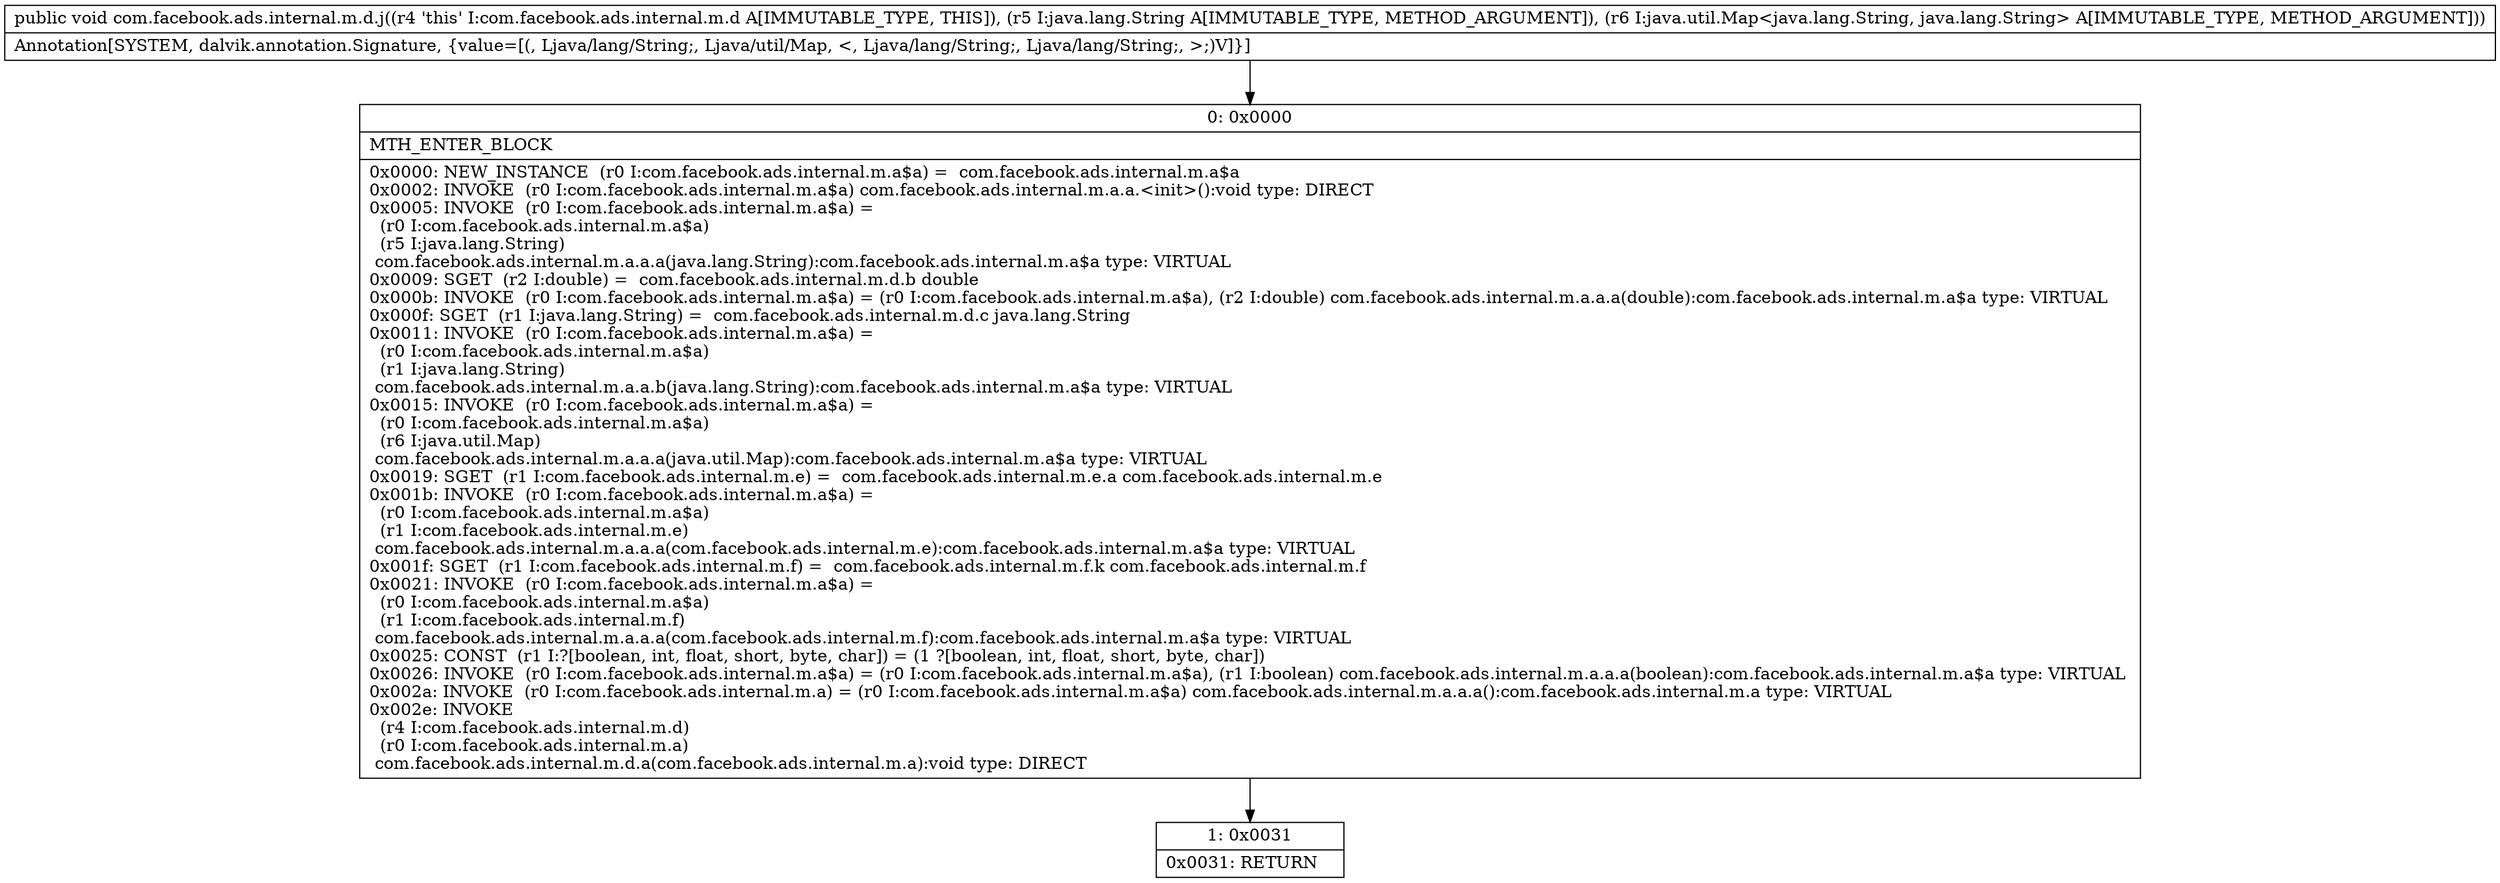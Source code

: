 digraph "CFG forcom.facebook.ads.internal.m.d.j(Ljava\/lang\/String;Ljava\/util\/Map;)V" {
Node_0 [shape=record,label="{0\:\ 0x0000|MTH_ENTER_BLOCK\l|0x0000: NEW_INSTANCE  (r0 I:com.facebook.ads.internal.m.a$a) =  com.facebook.ads.internal.m.a$a \l0x0002: INVOKE  (r0 I:com.facebook.ads.internal.m.a$a) com.facebook.ads.internal.m.a.a.\<init\>():void type: DIRECT \l0x0005: INVOKE  (r0 I:com.facebook.ads.internal.m.a$a) = \l  (r0 I:com.facebook.ads.internal.m.a$a)\l  (r5 I:java.lang.String)\l com.facebook.ads.internal.m.a.a.a(java.lang.String):com.facebook.ads.internal.m.a$a type: VIRTUAL \l0x0009: SGET  (r2 I:double) =  com.facebook.ads.internal.m.d.b double \l0x000b: INVOKE  (r0 I:com.facebook.ads.internal.m.a$a) = (r0 I:com.facebook.ads.internal.m.a$a), (r2 I:double) com.facebook.ads.internal.m.a.a.a(double):com.facebook.ads.internal.m.a$a type: VIRTUAL \l0x000f: SGET  (r1 I:java.lang.String) =  com.facebook.ads.internal.m.d.c java.lang.String \l0x0011: INVOKE  (r0 I:com.facebook.ads.internal.m.a$a) = \l  (r0 I:com.facebook.ads.internal.m.a$a)\l  (r1 I:java.lang.String)\l com.facebook.ads.internal.m.a.a.b(java.lang.String):com.facebook.ads.internal.m.a$a type: VIRTUAL \l0x0015: INVOKE  (r0 I:com.facebook.ads.internal.m.a$a) = \l  (r0 I:com.facebook.ads.internal.m.a$a)\l  (r6 I:java.util.Map)\l com.facebook.ads.internal.m.a.a.a(java.util.Map):com.facebook.ads.internal.m.a$a type: VIRTUAL \l0x0019: SGET  (r1 I:com.facebook.ads.internal.m.e) =  com.facebook.ads.internal.m.e.a com.facebook.ads.internal.m.e \l0x001b: INVOKE  (r0 I:com.facebook.ads.internal.m.a$a) = \l  (r0 I:com.facebook.ads.internal.m.a$a)\l  (r1 I:com.facebook.ads.internal.m.e)\l com.facebook.ads.internal.m.a.a.a(com.facebook.ads.internal.m.e):com.facebook.ads.internal.m.a$a type: VIRTUAL \l0x001f: SGET  (r1 I:com.facebook.ads.internal.m.f) =  com.facebook.ads.internal.m.f.k com.facebook.ads.internal.m.f \l0x0021: INVOKE  (r0 I:com.facebook.ads.internal.m.a$a) = \l  (r0 I:com.facebook.ads.internal.m.a$a)\l  (r1 I:com.facebook.ads.internal.m.f)\l com.facebook.ads.internal.m.a.a.a(com.facebook.ads.internal.m.f):com.facebook.ads.internal.m.a$a type: VIRTUAL \l0x0025: CONST  (r1 I:?[boolean, int, float, short, byte, char]) = (1 ?[boolean, int, float, short, byte, char]) \l0x0026: INVOKE  (r0 I:com.facebook.ads.internal.m.a$a) = (r0 I:com.facebook.ads.internal.m.a$a), (r1 I:boolean) com.facebook.ads.internal.m.a.a.a(boolean):com.facebook.ads.internal.m.a$a type: VIRTUAL \l0x002a: INVOKE  (r0 I:com.facebook.ads.internal.m.a) = (r0 I:com.facebook.ads.internal.m.a$a) com.facebook.ads.internal.m.a.a.a():com.facebook.ads.internal.m.a type: VIRTUAL \l0x002e: INVOKE  \l  (r4 I:com.facebook.ads.internal.m.d)\l  (r0 I:com.facebook.ads.internal.m.a)\l com.facebook.ads.internal.m.d.a(com.facebook.ads.internal.m.a):void type: DIRECT \l}"];
Node_1 [shape=record,label="{1\:\ 0x0031|0x0031: RETURN   \l}"];
MethodNode[shape=record,label="{public void com.facebook.ads.internal.m.d.j((r4 'this' I:com.facebook.ads.internal.m.d A[IMMUTABLE_TYPE, THIS]), (r5 I:java.lang.String A[IMMUTABLE_TYPE, METHOD_ARGUMENT]), (r6 I:java.util.Map\<java.lang.String, java.lang.String\> A[IMMUTABLE_TYPE, METHOD_ARGUMENT]))  | Annotation[SYSTEM, dalvik.annotation.Signature, \{value=[(, Ljava\/lang\/String;, Ljava\/util\/Map, \<, Ljava\/lang\/String;, Ljava\/lang\/String;, \>;)V]\}]\l}"];
MethodNode -> Node_0;
Node_0 -> Node_1;
}

